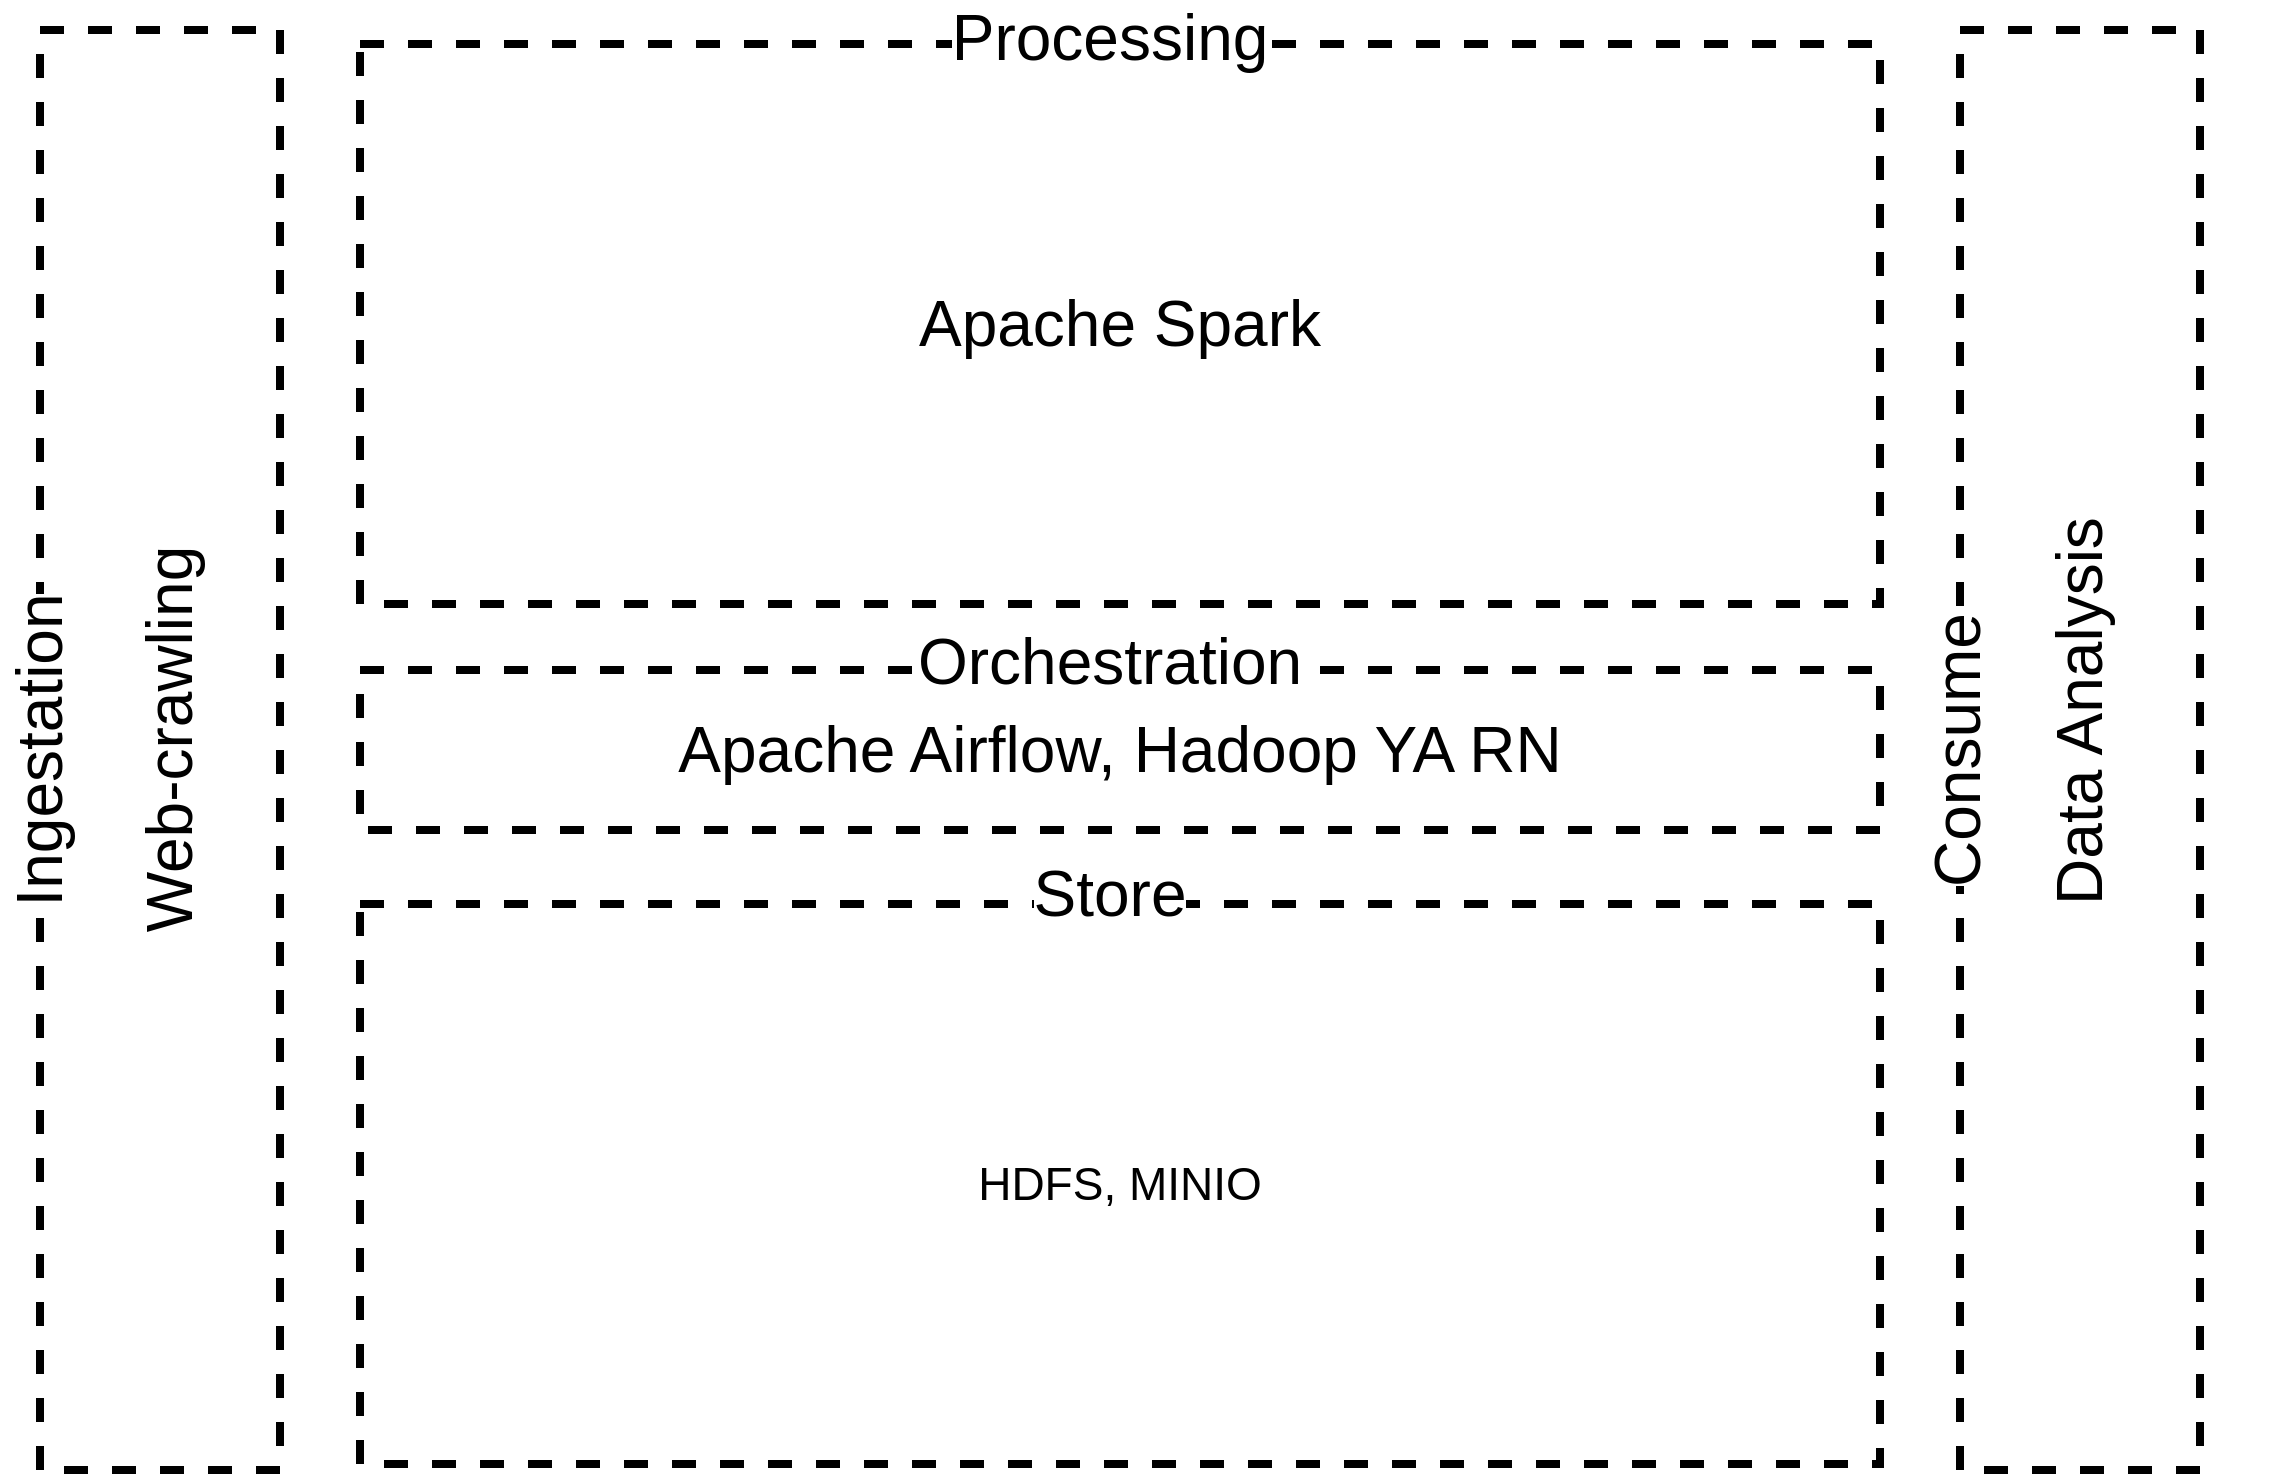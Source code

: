 <mxfile version="17.4.1" type="device"><diagram id="2lcaBKplcs9yjE-9llHy" name="Page-1"><mxGraphModel dx="2031" dy="970" grid="1" gridSize="10" guides="1" tooltips="1" connect="1" arrows="1" fold="1" page="1" pageScale="1" pageWidth="1169" pageHeight="827" math="0" shadow="0"><root><mxCell id="0"/><mxCell id="1" parent="0"/><mxCell id="FaT9T20ac9t0S_zd2kKj-11" value="" style="group" vertex="1" connectable="0" parent="1"><mxGeometry x="25" y="53" width="195" height="720" as="geometry"/></mxCell><mxCell id="FaT9T20ac9t0S_zd2kKj-1" value="" style="rounded=0;whiteSpace=wrap;html=1;fillColor=none;dashed=1;strokeWidth=4;" vertex="1" parent="FaT9T20ac9t0S_zd2kKj-11"><mxGeometry x="15" width="120" height="720" as="geometry"/></mxCell><mxCell id="FaT9T20ac9t0S_zd2kKj-6" value="&lt;font style=&quot;background-color: rgb(255 , 255 , 255) ; font-size: 32px&quot;&gt;Ingestation&lt;/font&gt;" style="text;html=1;strokeColor=none;fillColor=none;align=center;verticalAlign=middle;whiteSpace=wrap;rounded=0;dashed=1;rotation=-90;" vertex="1" parent="FaT9T20ac9t0S_zd2kKj-11"><mxGeometry x="-15" y="345" width="60" height="30" as="geometry"/></mxCell><mxCell id="FaT9T20ac9t0S_zd2kKj-20" value="Web-crawling" style="text;html=1;align=center;verticalAlign=middle;resizable=0;points=[];autosize=1;strokeColor=none;fillColor=none;fontSize=32;rotation=270;" vertex="1" parent="FaT9T20ac9t0S_zd2kKj-11"><mxGeometry x="-25" y="335" width="210" height="40" as="geometry"/></mxCell><mxCell id="FaT9T20ac9t0S_zd2kKj-12" value="" style="group" vertex="1" connectable="0" parent="1"><mxGeometry x="200" y="470" width="760" height="300" as="geometry"/></mxCell><mxCell id="FaT9T20ac9t0S_zd2kKj-4" value="&lt;font style=&quot;font-size: 23px&quot;&gt;HDFS, MINIO&lt;/font&gt;" style="rounded=0;whiteSpace=wrap;html=1;fillColor=none;dashed=1;strokeWidth=4;" vertex="1" parent="FaT9T20ac9t0S_zd2kKj-12"><mxGeometry y="20" width="760" height="280" as="geometry"/></mxCell><mxCell id="FaT9T20ac9t0S_zd2kKj-10" value="Store" style="text;html=1;strokeColor=none;fillColor=none;align=center;verticalAlign=middle;whiteSpace=wrap;rounded=0;dashed=1;labelBackgroundColor=#FFFFFF;fontSize=32;" vertex="1" parent="FaT9T20ac9t0S_zd2kKj-12"><mxGeometry x="345" width="60" height="30" as="geometry"/></mxCell><mxCell id="FaT9T20ac9t0S_zd2kKj-13" value="" style="group" vertex="1" connectable="0" parent="1"><mxGeometry x="200" y="354" width="760" height="99" as="geometry"/></mxCell><mxCell id="FaT9T20ac9t0S_zd2kKj-5" value="&lt;font style=&quot;font-size: 32px&quot;&gt;Apache Airflow, Hadoop YA RN&lt;/font&gt;" style="rounded=0;whiteSpace=wrap;html=1;fillColor=none;dashed=1;strokeWidth=4;" vertex="1" parent="FaT9T20ac9t0S_zd2kKj-13"><mxGeometry y="19" width="760" height="80" as="geometry"/></mxCell><mxCell id="FaT9T20ac9t0S_zd2kKj-9" value="Orchestration" style="text;html=1;strokeColor=none;fillColor=none;align=center;verticalAlign=middle;whiteSpace=wrap;rounded=0;dashed=1;labelBackgroundColor=#FFFFFF;fontSize=32;" vertex="1" parent="FaT9T20ac9t0S_zd2kKj-13"><mxGeometry x="345" width="60" height="30" as="geometry"/></mxCell><mxCell id="FaT9T20ac9t0S_zd2kKj-14" value="" style="group" vertex="1" connectable="0" parent="1"><mxGeometry x="200" y="42" width="760" height="298" as="geometry"/></mxCell><mxCell id="FaT9T20ac9t0S_zd2kKj-3" value="&lt;font style=&quot;font-size: 32px&quot;&gt;Apache Spark&lt;/font&gt;" style="rounded=0;whiteSpace=wrap;html=1;fillColor=none;dashed=1;strokeWidth=4;" vertex="1" parent="FaT9T20ac9t0S_zd2kKj-14"><mxGeometry y="18" width="760" height="280" as="geometry"/></mxCell><mxCell id="FaT9T20ac9t0S_zd2kKj-8" value="Processing" style="text;html=1;strokeColor=none;fillColor=none;align=center;verticalAlign=middle;whiteSpace=wrap;rounded=0;dashed=1;labelBackgroundColor=#FFFFFF;fontSize=32;" vertex="1" parent="FaT9T20ac9t0S_zd2kKj-14"><mxGeometry x="345" width="60" height="30" as="geometry"/></mxCell><mxCell id="FaT9T20ac9t0S_zd2kKj-15" value="" style="group" vertex="1" connectable="0" parent="1"><mxGeometry x="984" y="53" width="181" height="720" as="geometry"/></mxCell><mxCell id="FaT9T20ac9t0S_zd2kKj-2" value="" style="rounded=0;whiteSpace=wrap;html=1;fillColor=none;dashed=1;strokeWidth=4;" vertex="1" parent="FaT9T20ac9t0S_zd2kKj-15"><mxGeometry x="16" width="120" height="720" as="geometry"/></mxCell><mxCell id="FaT9T20ac9t0S_zd2kKj-7" value="&lt;font style=&quot;background-color: rgb(255 , 255 , 255) ; font-size: 32px&quot;&gt;Consume&lt;/font&gt;" style="text;html=1;strokeColor=none;fillColor=none;align=center;verticalAlign=middle;whiteSpace=wrap;rounded=0;dashed=1;rotation=-90;" vertex="1" parent="FaT9T20ac9t0S_zd2kKj-15"><mxGeometry x="-15" y="345" width="60" height="30" as="geometry"/></mxCell><mxCell id="FaT9T20ac9t0S_zd2kKj-21" value="Data Analysis" style="text;html=1;align=center;verticalAlign=middle;resizable=0;points=[];autosize=1;strokeColor=none;fillColor=none;fontSize=32;rotation=270;" vertex="1" parent="FaT9T20ac9t0S_zd2kKj-15"><mxGeometry x="-29" y="321" width="210" height="40" as="geometry"/></mxCell></root></mxGraphModel></diagram></mxfile>